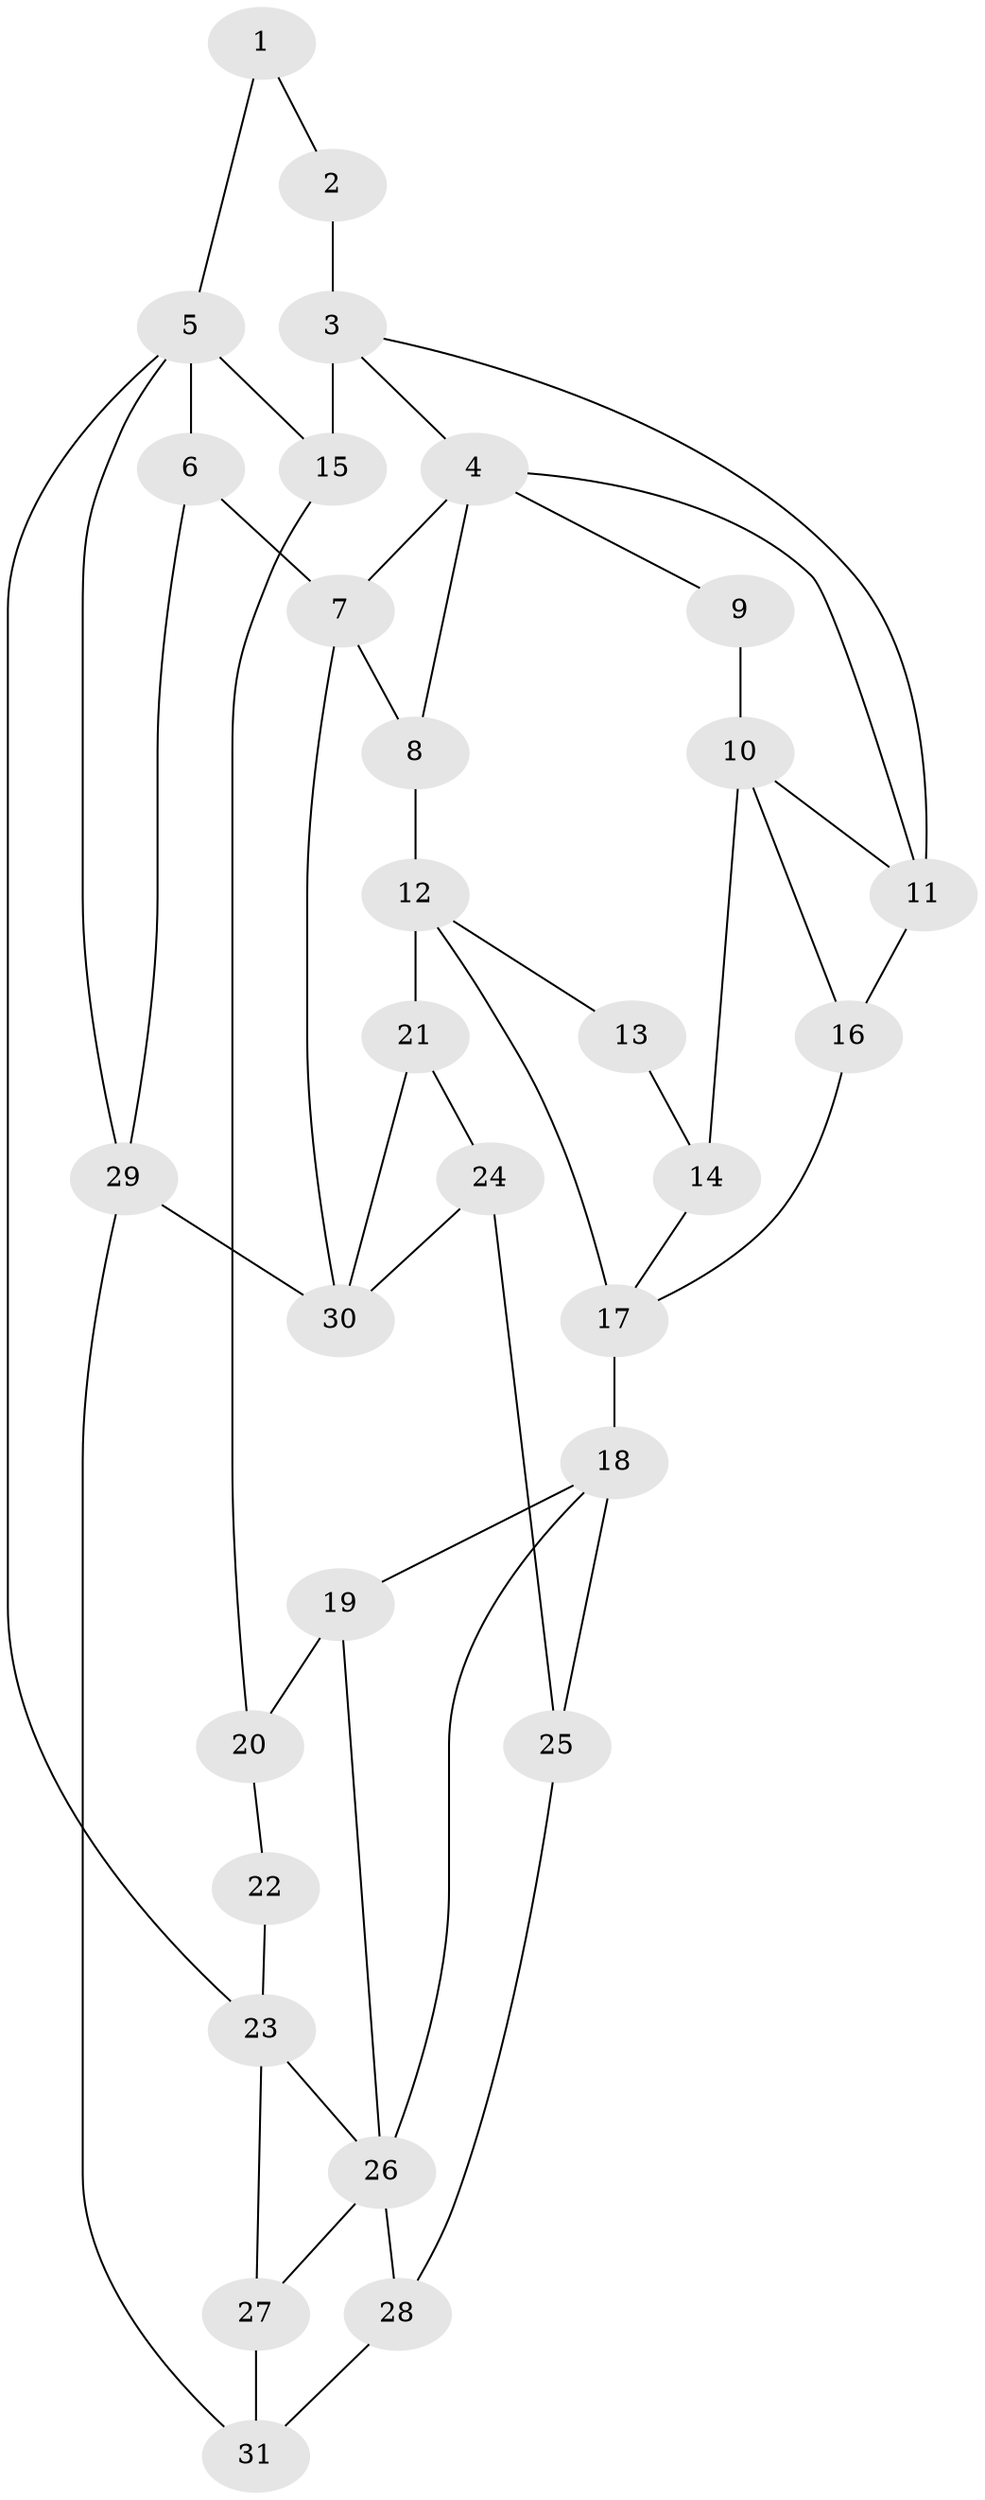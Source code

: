 // original degree distribution, {3: 0.02, 4: 0.23, 5: 0.54, 6: 0.21}
// Generated by graph-tools (version 1.1) at 2025/54/03/04/25 22:54:39]
// undirected, 31 vertices, 52 edges
graph export_dot {
  node [color=gray90,style=filled];
  1;
  2;
  3;
  4;
  5;
  6;
  7;
  8;
  9;
  10;
  11;
  12;
  13;
  14;
  15;
  16;
  17;
  18;
  19;
  20;
  21;
  22;
  23;
  24;
  25;
  26;
  27;
  28;
  29;
  30;
  31;
  1 -- 2 [weight=1.0];
  1 -- 5 [weight=1.0];
  2 -- 3 [weight=2.0];
  3 -- 4 [weight=1.0];
  3 -- 11 [weight=1.0];
  3 -- 15 [weight=2.0];
  4 -- 7 [weight=1.0];
  4 -- 8 [weight=1.0];
  4 -- 9 [weight=1.0];
  4 -- 11 [weight=1.0];
  5 -- 6 [weight=2.0];
  5 -- 15 [weight=2.0];
  5 -- 23 [weight=2.0];
  5 -- 29 [weight=1.0];
  6 -- 7 [weight=3.0];
  6 -- 29 [weight=2.0];
  7 -- 8 [weight=2.0];
  7 -- 30 [weight=2.0];
  8 -- 12 [weight=2.0];
  9 -- 10 [weight=2.0];
  10 -- 11 [weight=1.0];
  10 -- 14 [weight=2.0];
  10 -- 16 [weight=1.0];
  11 -- 16 [weight=1.0];
  12 -- 13 [weight=1.0];
  12 -- 17 [weight=1.0];
  12 -- 21 [weight=2.0];
  13 -- 14 [weight=2.0];
  14 -- 17 [weight=1.0];
  15 -- 20 [weight=2.0];
  16 -- 17 [weight=1.0];
  17 -- 18 [weight=2.0];
  18 -- 19 [weight=2.0];
  18 -- 25 [weight=1.0];
  18 -- 26 [weight=1.0];
  19 -- 20 [weight=1.0];
  19 -- 26 [weight=1.0];
  20 -- 22 [weight=1.0];
  21 -- 24 [weight=1.0];
  21 -- 30 [weight=1.0];
  22 -- 23 [weight=2.0];
  23 -- 26 [weight=1.0];
  23 -- 27 [weight=1.0];
  24 -- 25 [weight=1.0];
  24 -- 30 [weight=1.0];
  25 -- 28 [weight=2.0];
  26 -- 27 [weight=1.0];
  26 -- 28 [weight=2.0];
  27 -- 31 [weight=1.0];
  28 -- 31 [weight=2.0];
  29 -- 30 [weight=2.0];
  29 -- 31 [weight=2.0];
}
